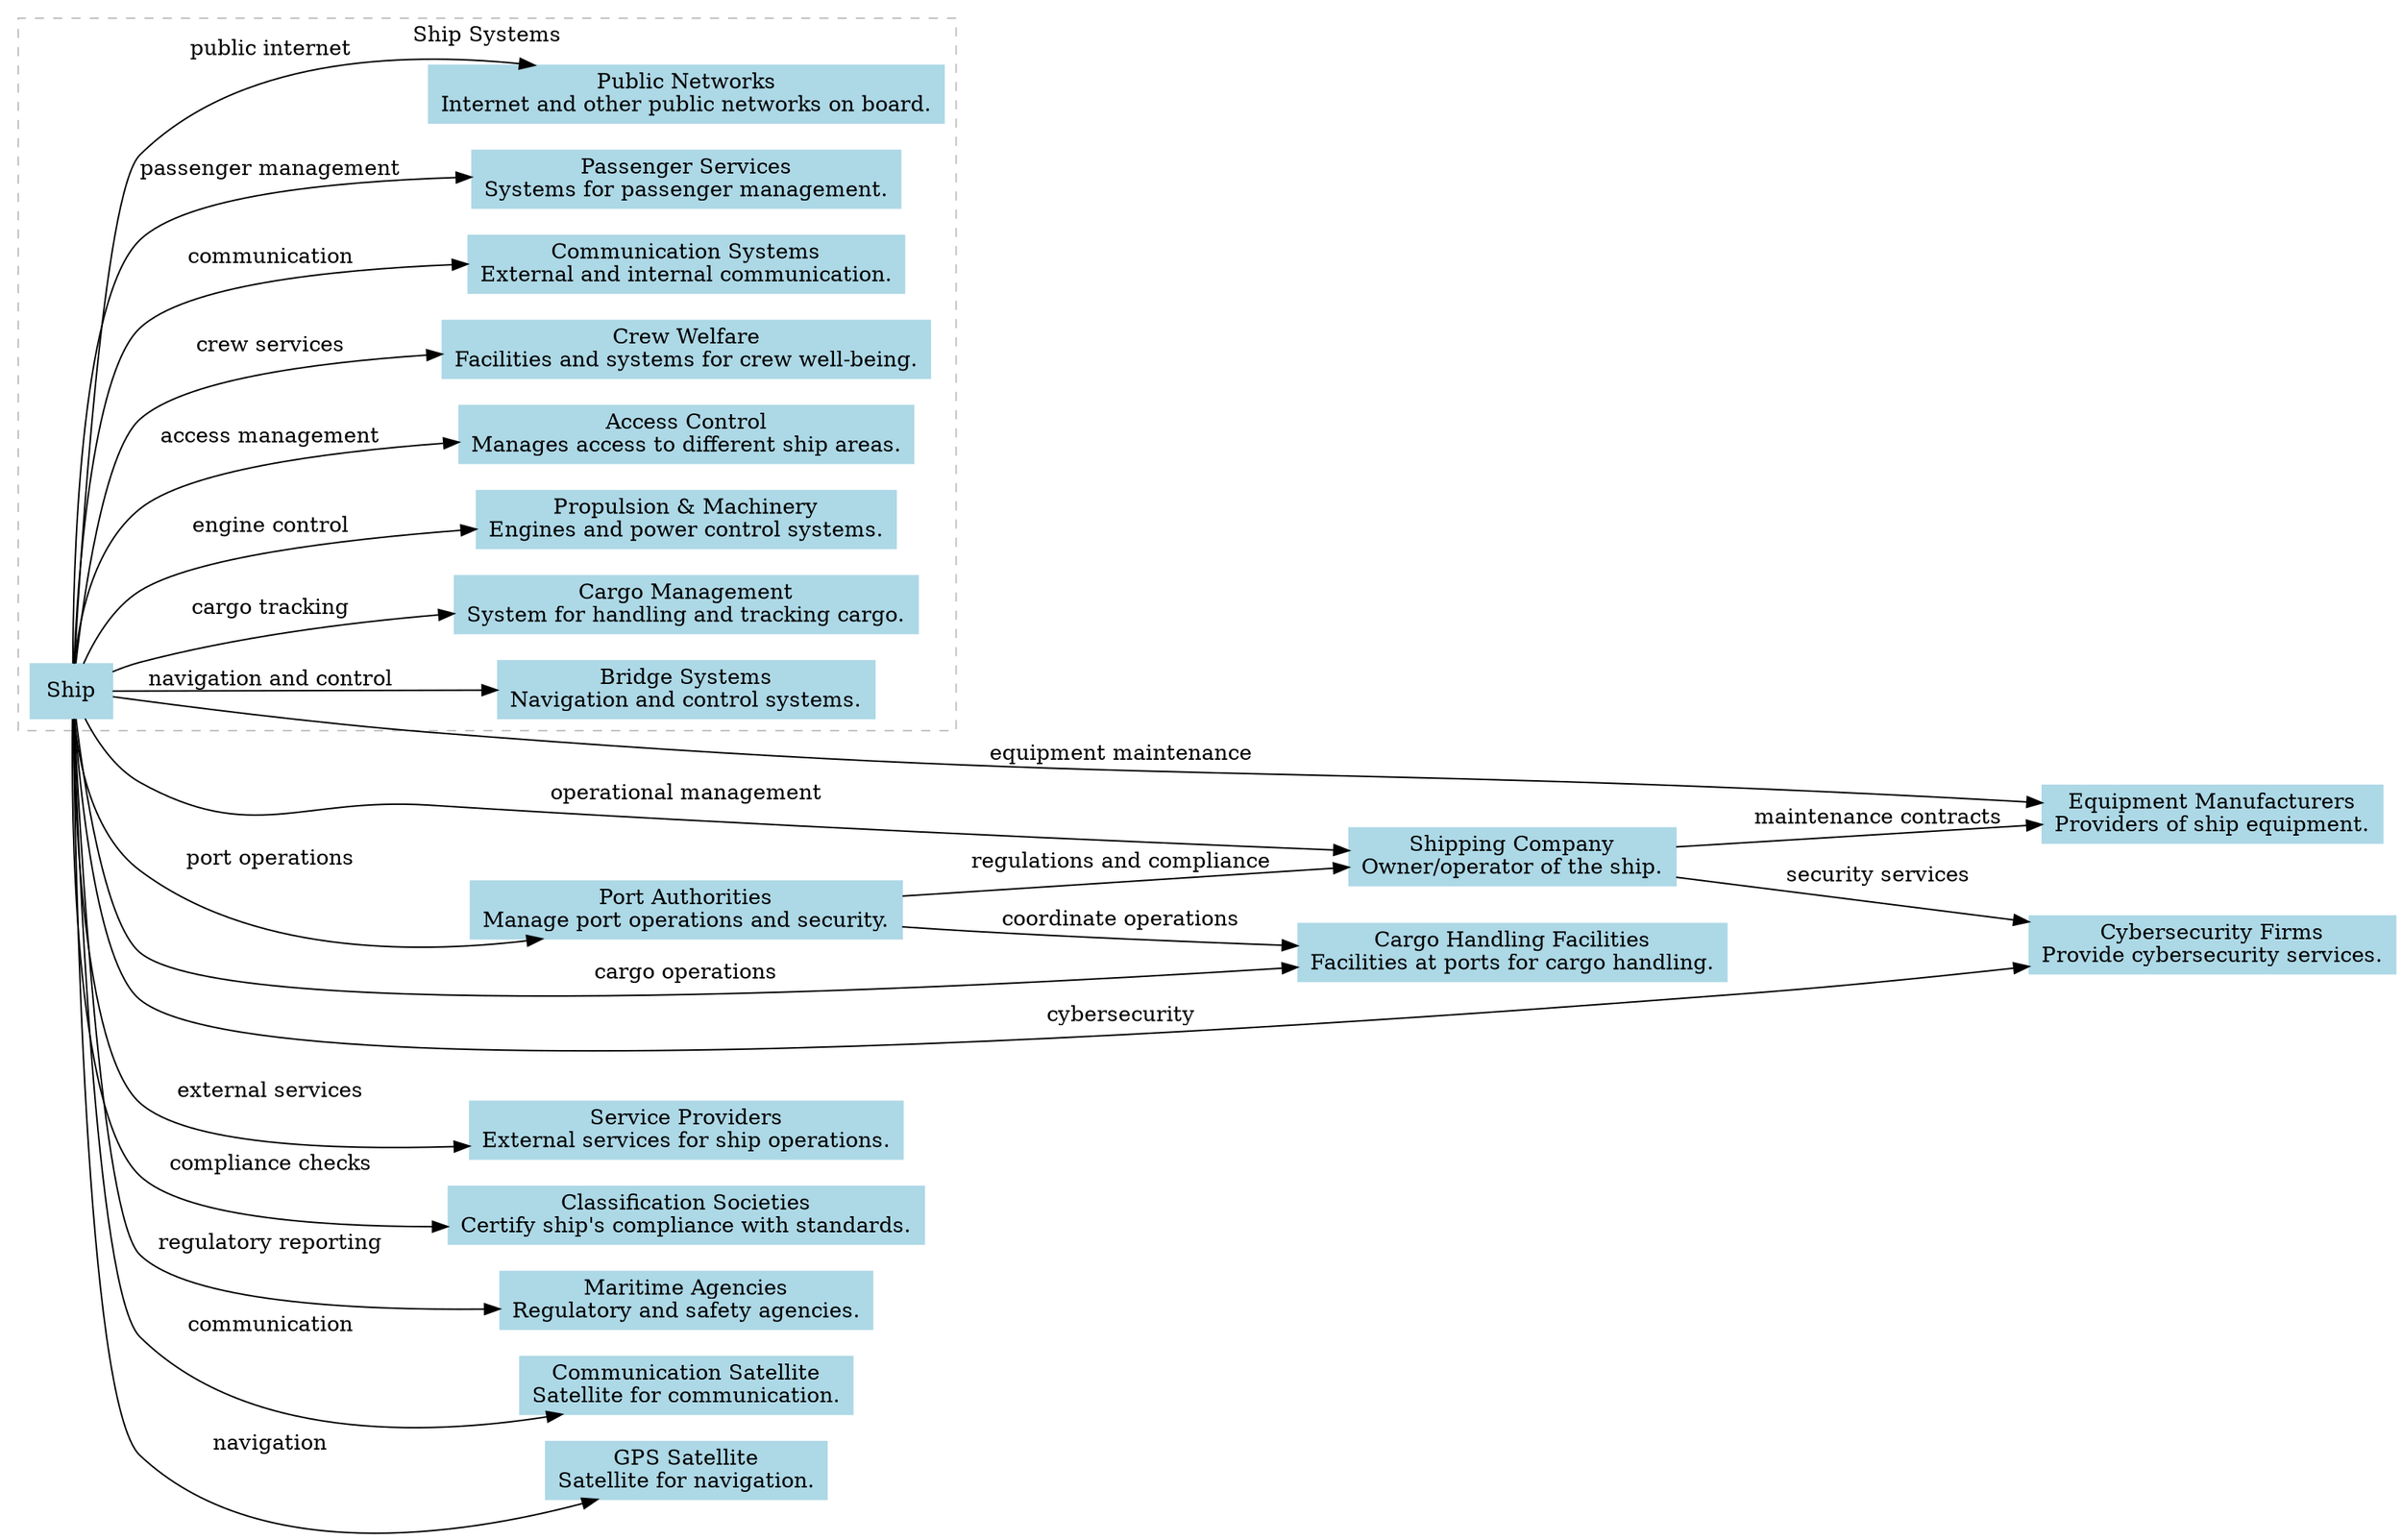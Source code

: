 digraph G {
  rankdir=LR;
  node [shape=box, style=filled, color=lightblue];

  // Ship cluster
  subgraph cluster_ship {
    label="Ship Systems";
    style=dashed;
    color=gray;

    Bridge_Systems [label="Bridge Systems\nNavigation and control systems."];
    Cargo_Management [label="Cargo Management\nSystem for handling and tracking cargo."];
    Propulsion_Machinery [label="Propulsion & Machinery\nEngines and power control systems."];
    Access_Control [label="Access Control\nManages access to different ship areas."];
    Crew_Welfare [label="Crew Welfare\nFacilities and systems for crew well-being."];
    Communication_Systems [label="Communication Systems\nExternal and internal communication."];
    Passenger_Services [label="Passenger Services\nSystems for passenger management."];
    Public_Networks [label="Public Networks\nInternet and other public networks on board."];

    Ship -> Bridge_Systems [label="navigation and control"];
    Ship -> Cargo_Management [label="cargo tracking"];
    Ship -> Propulsion_Machinery [label="engine control"];
    Ship -> Access_Control [label="access management"];
    Ship -> Crew_Welfare [label="crew services"];
    Ship -> Communication_Systems [label="communication"];
    Ship -> Passenger_Services [label="passenger management"];
    Ship -> Public_Networks [label="public internet"];
  }

  // External actors
  Port_Authorities [label="Port Authorities\nManage port operations and security."];
  Shipping_Company [label="Shipping Company\nOwner/operator of the ship."];
  Equipment_Manufacturers [label="Equipment Manufacturers\nProviders of ship equipment."];
  Service_Providers [label="Service Providers\nExternal services for ship operations."];
  Classification_Societies [label="Classification Societies\nCertify ship's compliance with standards."];
  Maritime_Agencies [label="Maritime Agencies\nRegulatory and safety agencies."];
  Communication_Satellite [label="Communication Satellite\nSatellite for communication."];
  GPS_Satellite [label="GPS Satellite\nSatellite for navigation."];
  CyberSecurity_Firms [label="Cybersecurity Firms\nProvide cybersecurity services."];
  Cargo_Handling_Facilities [label="Cargo Handling Facilities\nFacilities at ports for cargo handling."];

  // External connections
  Ship -> Port_Authorities [label="port operations"];
  Ship -> Shipping_Company [label="operational management"];
  Ship -> Equipment_Manufacturers [label="equipment maintenance"];
  Ship -> Service_Providers [label="external services"];
  Ship -> Classification_Societies [label="compliance checks"];
  Ship -> Maritime_Agencies [label="regulatory reporting"];
  Ship -> Communication_Satellite [label="communication"];
  Ship -> GPS_Satellite [label="navigation"];
  Ship -> CyberSecurity_Firms [label="cybersecurity"];
  Ship -> Cargo_Handling_Facilities [label="cargo operations"];

  // Ports and handling
  Port_Authorities -> Cargo_Handling_Facilities [label="coordinate operations"];
  Port_Authorities -> Shipping_Company [label="regulations and compliance"];
  Shipping_Company -> CyberSecurity_Firms [label="security services"];
  Shipping_Company -> Equipment_Manufacturers [label="maintenance contracts"];
}

